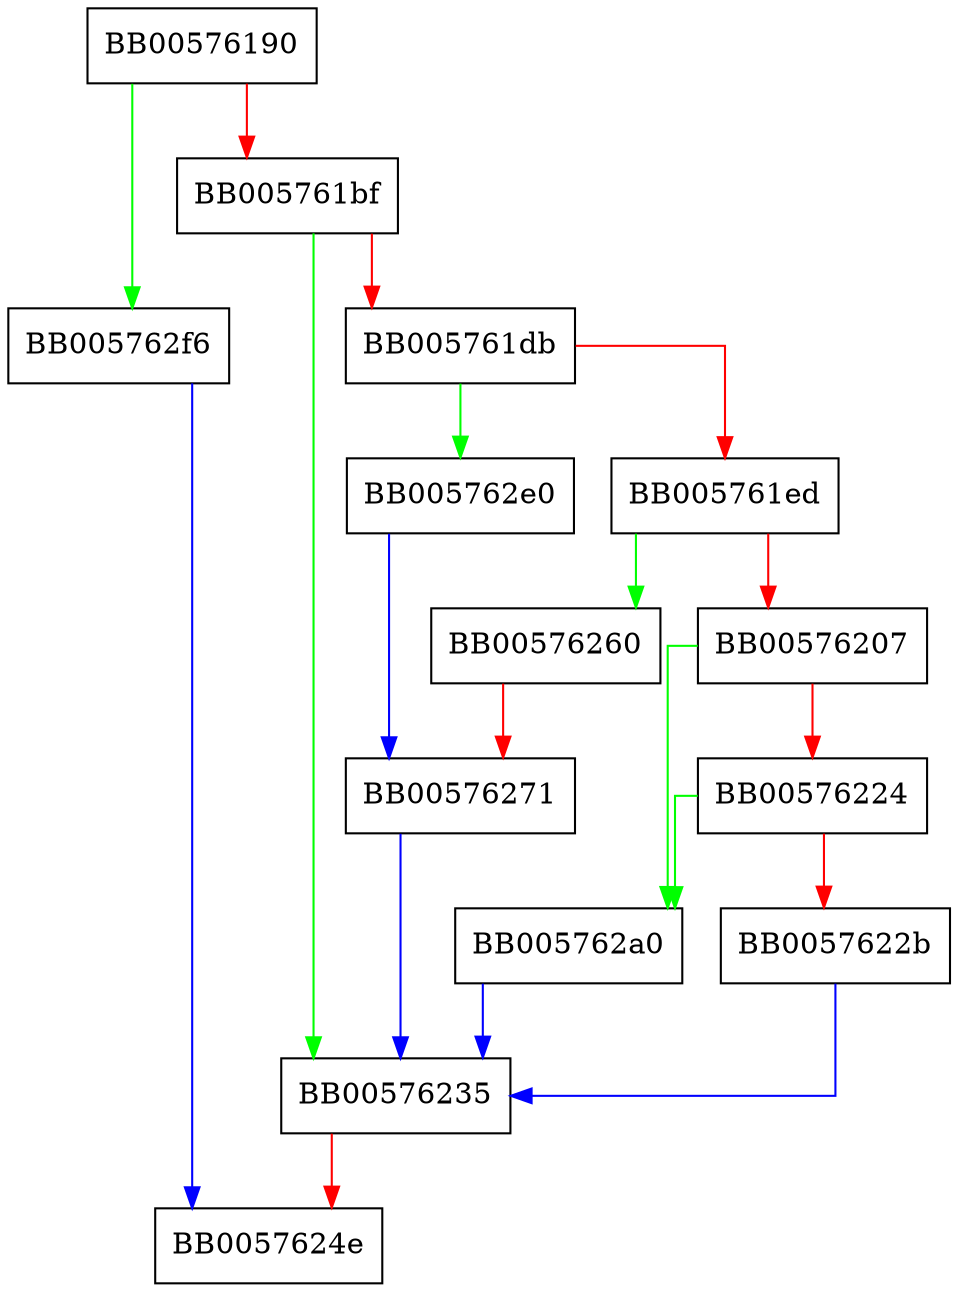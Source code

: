 digraph CTLOG_STORE_load_file {
  node [shape="box"];
  graph [splines=ortho];
  BB00576190 -> BB005762f6 [color="green"];
  BB00576190 -> BB005761bf [color="red"];
  BB005761bf -> BB00576235 [color="green"];
  BB005761bf -> BB005761db [color="red"];
  BB005761db -> BB005762e0 [color="green"];
  BB005761db -> BB005761ed [color="red"];
  BB005761ed -> BB00576260 [color="green"];
  BB005761ed -> BB00576207 [color="red"];
  BB00576207 -> BB005762a0 [color="green"];
  BB00576207 -> BB00576224 [color="red"];
  BB00576224 -> BB005762a0 [color="green"];
  BB00576224 -> BB0057622b [color="red"];
  BB0057622b -> BB00576235 [color="blue"];
  BB00576235 -> BB0057624e [color="red"];
  BB00576260 -> BB00576271 [color="red"];
  BB00576271 -> BB00576235 [color="blue"];
  BB005762a0 -> BB00576235 [color="blue"];
  BB005762e0 -> BB00576271 [color="blue"];
  BB005762f6 -> BB0057624e [color="blue"];
}